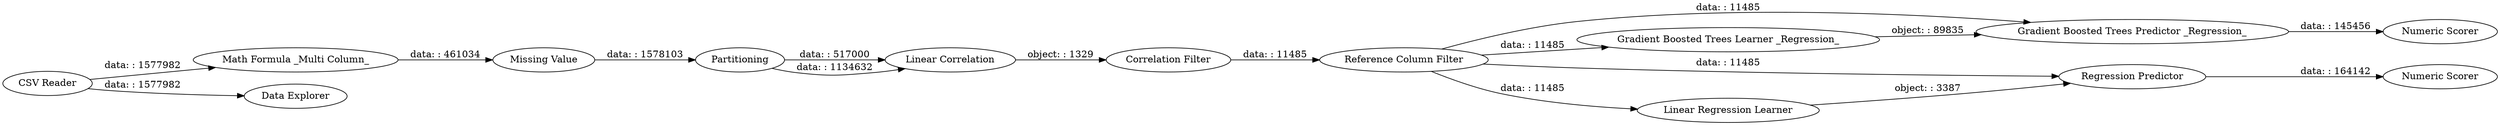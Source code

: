 digraph {
	"-2297100756611337453_3" [label="Math Formula _Multi Column_"]
	"-2297100756611337453_14" [label="Gradient Boosted Trees Predictor _Regression_"]
	"-8924177634553008415_8" [label="Reference Column Filter"]
	"-2297100756611337453_15" [label="Numeric Scorer"]
	"-2297100756611337453_4" [label="Missing Value"]
	"-2297100756611337453_1" [label="CSV Reader"]
	"-2297100756611337453_5" [label=Partitioning]
	"-2297100756611337453_9" [label="Linear Regression Learner"]
	"-2297100756611337453_13" [label="Gradient Boosted Trees Learner _Regression_"]
	"-8924177634553008415_6" [label="Linear Correlation"]
	"-8924177634553008415_7" [label="Correlation Filter"]
	"-2297100756611337453_11" [label="Numeric Scorer"]
	"-2297100756611337453_10" [label="Regression Predictor"]
	"-2297100756611337453_2" [label="Data Explorer"]
	"-8924177634553008415_8" -> "-2297100756611337453_9" [label="data: : 11485"]
	"-8924177634553008415_8" -> "-2297100756611337453_10" [label="data: : 11485"]
	"-8924177634553008415_7" -> "-8924177634553008415_8" [label="data: : 11485"]
	"-2297100756611337453_10" -> "-2297100756611337453_11" [label="data: : 164142"]
	"-2297100756611337453_9" -> "-2297100756611337453_10" [label="object: : 3387"]
	"-8924177634553008415_8" -> "-2297100756611337453_14" [label="data: : 11485"]
	"-2297100756611337453_5" -> "-8924177634553008415_6" [label="data: : 517000"]
	"-2297100756611337453_1" -> "-2297100756611337453_3" [label="data: : 1577982"]
	"-2297100756611337453_13" -> "-2297100756611337453_14" [label="object: : 89835"]
	"-2297100756611337453_1" -> "-2297100756611337453_2" [label="data: : 1577982"]
	"-2297100756611337453_5" -> "-8924177634553008415_6" [label="data: : 1134632"]
	"-8924177634553008415_8" -> "-2297100756611337453_13" [label="data: : 11485"]
	"-2297100756611337453_14" -> "-2297100756611337453_15" [label="data: : 145456"]
	"-2297100756611337453_4" -> "-2297100756611337453_5" [label="data: : 1578103"]
	"-2297100756611337453_3" -> "-2297100756611337453_4" [label="data: : 461034"]
	"-8924177634553008415_6" -> "-8924177634553008415_7" [label="object: : 1329"]
	rankdir=LR
}
